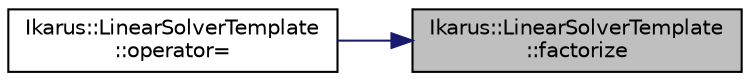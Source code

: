 digraph "Ikarus::LinearSolverTemplate::factorize"
{
 // LATEX_PDF_SIZE
  edge [fontname="Helvetica",fontsize="10",labelfontname="Helvetica",labelfontsize="10"];
  node [fontname="Helvetica",fontsize="10",shape=record];
  rankdir="RL";
  Node1 [label="Ikarus::LinearSolverTemplate\l::factorize",height=0.2,width=0.4,color="black", fillcolor="grey75", style="filled", fontcolor="black",tooltip="Factorize the matrix."];
  Node1 -> Node2 [dir="back",color="midnightblue",fontsize="10",style="solid",fontname="Helvetica"];
  Node2 [label="Ikarus::LinearSolverTemplate\l::operator=",height=0.2,width=0.4,color="black", fillcolor="white", style="filled",URL="$a01410.html#a2aafcf7d9b1f801b236097ca067c9b80",tooltip="Move assignment operator."];
}
